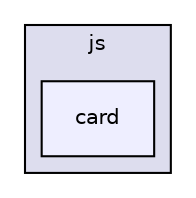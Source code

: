 digraph "libs/angular/angular-material-fileinput-master/bower_components/angular-material/modules/js/card" {
  compound=true
  node [ fontsize="10", fontname="Helvetica"];
  edge [ labelfontsize="10", labelfontname="Helvetica"];
  subgraph clusterdir_d897d99c4631079a19f1e8c9bbae1589 {
    graph [ bgcolor="#ddddee", pencolor="black", label="js" fontname="Helvetica", fontsize="10", URL="dir_d897d99c4631079a19f1e8c9bbae1589.html"]
  dir_e5d5d788c4c2f3c589c42be23b75c256 [shape=box, label="card", style="filled", fillcolor="#eeeeff", pencolor="black", URL="dir_e5d5d788c4c2f3c589c42be23b75c256.html"];
  }
}
